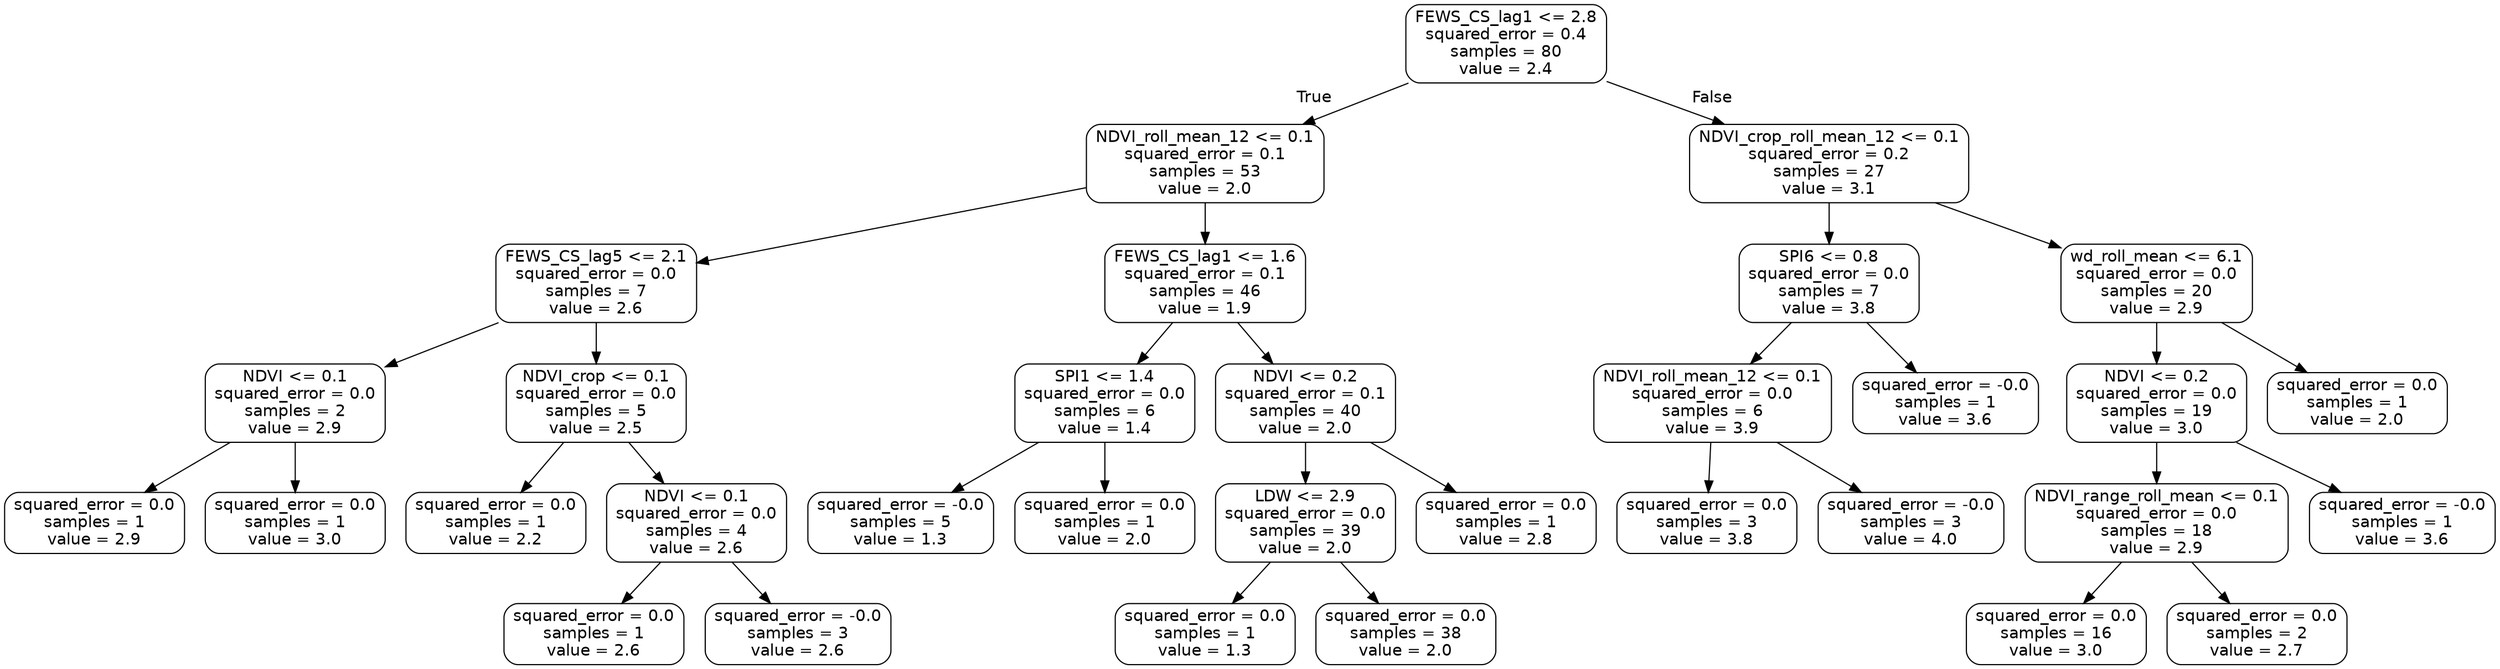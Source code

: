 digraph Tree {
node [shape=box, style="rounded", color="black", fontname="helvetica"] ;
edge [fontname="helvetica"] ;
0 [label="FEWS_CS_lag1 <= 2.8\nsquared_error = 0.4\nsamples = 80\nvalue = 2.4"] ;
1 [label="NDVI_roll_mean_12 <= 0.1\nsquared_error = 0.1\nsamples = 53\nvalue = 2.0"] ;
0 -> 1 [labeldistance=2.5, labelangle=45, headlabel="True"] ;
2 [label="FEWS_CS_lag5 <= 2.1\nsquared_error = 0.0\nsamples = 7\nvalue = 2.6"] ;
1 -> 2 ;
3 [label="NDVI <= 0.1\nsquared_error = 0.0\nsamples = 2\nvalue = 2.9"] ;
2 -> 3 ;
4 [label="squared_error = 0.0\nsamples = 1\nvalue = 2.9"] ;
3 -> 4 ;
5 [label="squared_error = 0.0\nsamples = 1\nvalue = 3.0"] ;
3 -> 5 ;
6 [label="NDVI_crop <= 0.1\nsquared_error = 0.0\nsamples = 5\nvalue = 2.5"] ;
2 -> 6 ;
7 [label="squared_error = 0.0\nsamples = 1\nvalue = 2.2"] ;
6 -> 7 ;
8 [label="NDVI <= 0.1\nsquared_error = 0.0\nsamples = 4\nvalue = 2.6"] ;
6 -> 8 ;
9 [label="squared_error = 0.0\nsamples = 1\nvalue = 2.6"] ;
8 -> 9 ;
10 [label="squared_error = -0.0\nsamples = 3\nvalue = 2.6"] ;
8 -> 10 ;
11 [label="FEWS_CS_lag1 <= 1.6\nsquared_error = 0.1\nsamples = 46\nvalue = 1.9"] ;
1 -> 11 ;
12 [label="SPI1 <= 1.4\nsquared_error = 0.0\nsamples = 6\nvalue = 1.4"] ;
11 -> 12 ;
13 [label="squared_error = -0.0\nsamples = 5\nvalue = 1.3"] ;
12 -> 13 ;
14 [label="squared_error = 0.0\nsamples = 1\nvalue = 2.0"] ;
12 -> 14 ;
15 [label="NDVI <= 0.2\nsquared_error = 0.1\nsamples = 40\nvalue = 2.0"] ;
11 -> 15 ;
16 [label="LDW <= 2.9\nsquared_error = 0.0\nsamples = 39\nvalue = 2.0"] ;
15 -> 16 ;
17 [label="squared_error = 0.0\nsamples = 1\nvalue = 1.3"] ;
16 -> 17 ;
18 [label="squared_error = 0.0\nsamples = 38\nvalue = 2.0"] ;
16 -> 18 ;
19 [label="squared_error = 0.0\nsamples = 1\nvalue = 2.8"] ;
15 -> 19 ;
20 [label="NDVI_crop_roll_mean_12 <= 0.1\nsquared_error = 0.2\nsamples = 27\nvalue = 3.1"] ;
0 -> 20 [labeldistance=2.5, labelangle=-45, headlabel="False"] ;
21 [label="SPI6 <= 0.8\nsquared_error = 0.0\nsamples = 7\nvalue = 3.8"] ;
20 -> 21 ;
22 [label="NDVI_roll_mean_12 <= 0.1\nsquared_error = 0.0\nsamples = 6\nvalue = 3.9"] ;
21 -> 22 ;
23 [label="squared_error = 0.0\nsamples = 3\nvalue = 3.8"] ;
22 -> 23 ;
24 [label="squared_error = -0.0\nsamples = 3\nvalue = 4.0"] ;
22 -> 24 ;
25 [label="squared_error = -0.0\nsamples = 1\nvalue = 3.6"] ;
21 -> 25 ;
26 [label="wd_roll_mean <= 6.1\nsquared_error = 0.0\nsamples = 20\nvalue = 2.9"] ;
20 -> 26 ;
27 [label="NDVI <= 0.2\nsquared_error = 0.0\nsamples = 19\nvalue = 3.0"] ;
26 -> 27 ;
28 [label="NDVI_range_roll_mean <= 0.1\nsquared_error = 0.0\nsamples = 18\nvalue = 2.9"] ;
27 -> 28 ;
29 [label="squared_error = 0.0\nsamples = 16\nvalue = 3.0"] ;
28 -> 29 ;
30 [label="squared_error = 0.0\nsamples = 2\nvalue = 2.7"] ;
28 -> 30 ;
31 [label="squared_error = -0.0\nsamples = 1\nvalue = 3.6"] ;
27 -> 31 ;
32 [label="squared_error = 0.0\nsamples = 1\nvalue = 2.0"] ;
26 -> 32 ;
}